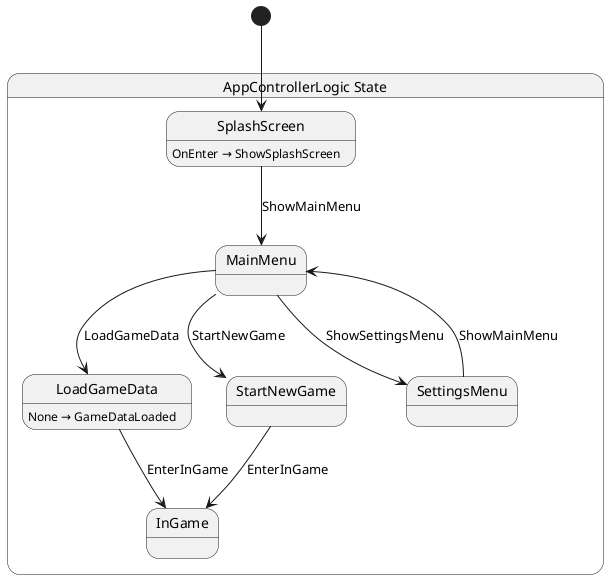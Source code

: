 @startuml AppControllerLogic
state "AppControllerLogic State" as ADHDGame_Scenes_AppController_AppControllerLogic_State {
  state "InGame" as ADHDGame_Scenes_AppController_AppControllerLogic_State_InGame
  state "LoadGameData" as ADHDGame_Scenes_AppController_AppControllerLogic_State_LoadGameData
  state "MainMenu" as ADHDGame_Scenes_AppController_AppControllerLogic_State_MainMenu
  state "SettingsMenu" as ADHDGame_Scenes_AppController_AppControllerLogic_State_SettingsMenu
  state "SplashScreen" as ADHDGame_Scenes_AppController_AppControllerLogic_State_SplashScreen
  state "StartNewGame" as ADHDGame_Scenes_AppController_AppControllerLogic_State_StartNewGame
}

ADHDGame_Scenes_AppController_AppControllerLogic_State_LoadGameData --> ADHDGame_Scenes_AppController_AppControllerLogic_State_InGame : EnterInGame
ADHDGame_Scenes_AppController_AppControllerLogic_State_MainMenu --> ADHDGame_Scenes_AppController_AppControllerLogic_State_LoadGameData : LoadGameData
ADHDGame_Scenes_AppController_AppControllerLogic_State_MainMenu --> ADHDGame_Scenes_AppController_AppControllerLogic_State_SettingsMenu : ShowSettingsMenu
ADHDGame_Scenes_AppController_AppControllerLogic_State_MainMenu --> ADHDGame_Scenes_AppController_AppControllerLogic_State_StartNewGame : StartNewGame
ADHDGame_Scenes_AppController_AppControllerLogic_State_SettingsMenu --> ADHDGame_Scenes_AppController_AppControllerLogic_State_MainMenu : ShowMainMenu
ADHDGame_Scenes_AppController_AppControllerLogic_State_SplashScreen --> ADHDGame_Scenes_AppController_AppControllerLogic_State_MainMenu : ShowMainMenu
ADHDGame_Scenes_AppController_AppControllerLogic_State_StartNewGame --> ADHDGame_Scenes_AppController_AppControllerLogic_State_InGame : EnterInGame

ADHDGame_Scenes_AppController_AppControllerLogic_State_LoadGameData : None → GameDataLoaded
ADHDGame_Scenes_AppController_AppControllerLogic_State_SplashScreen : OnEnter → ShowSplashScreen

[*] --> ADHDGame_Scenes_AppController_AppControllerLogic_State_SplashScreen
@enduml